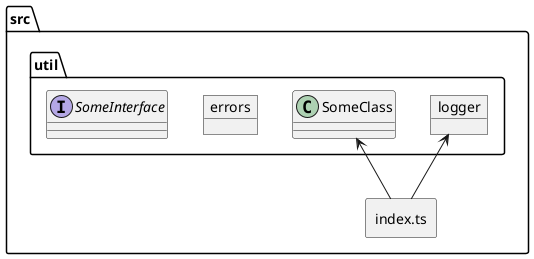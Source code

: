 @startuml
    folder "src" as src_b874d07 {
      rectangle "index.ts" as index_ts_e4daf83f {
      }
      folder "util" as util_28bcbc6c {
        object "errors" as errors_90641da1 {
        }
        object "logger" as logger_d1ee5f1e {
        }
        class "SomeClass" as some_class_3e48ea5d {
        }
        interface "SomeInterface" as some_interface_7947f676 {
        }
      }
    }
  index_ts_e4daf83f -up-> some_class_3e48ea5d
  index_ts_e4daf83f -up-> logger_d1ee5f1e
@enduml